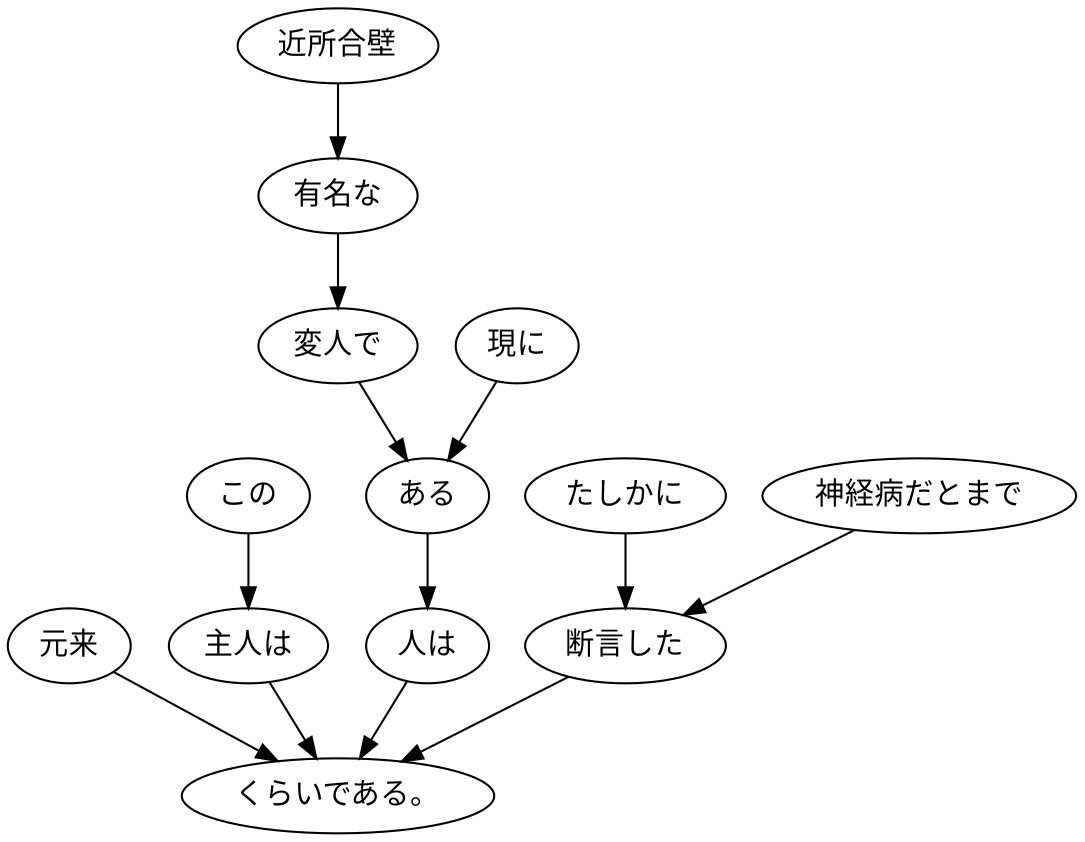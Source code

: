 digraph graph4591 {
	node0 [label="元来"];
	node1 [label="この"];
	node2 [label="主人は"];
	node3 [label="近所合壁"];
	node4 [label="有名な"];
	node5 [label="変人で"];
	node6 [label="現に"];
	node7 [label="ある"];
	node8 [label="人は"];
	node9 [label="たしかに"];
	node10 [label="神経病だとまで"];
	node11 [label="断言した"];
	node12 [label="くらいである。"];
	node0 -> node12;
	node1 -> node2;
	node2 -> node12;
	node3 -> node4;
	node4 -> node5;
	node5 -> node7;
	node6 -> node7;
	node7 -> node8;
	node8 -> node12;
	node9 -> node11;
	node10 -> node11;
	node11 -> node12;
}
